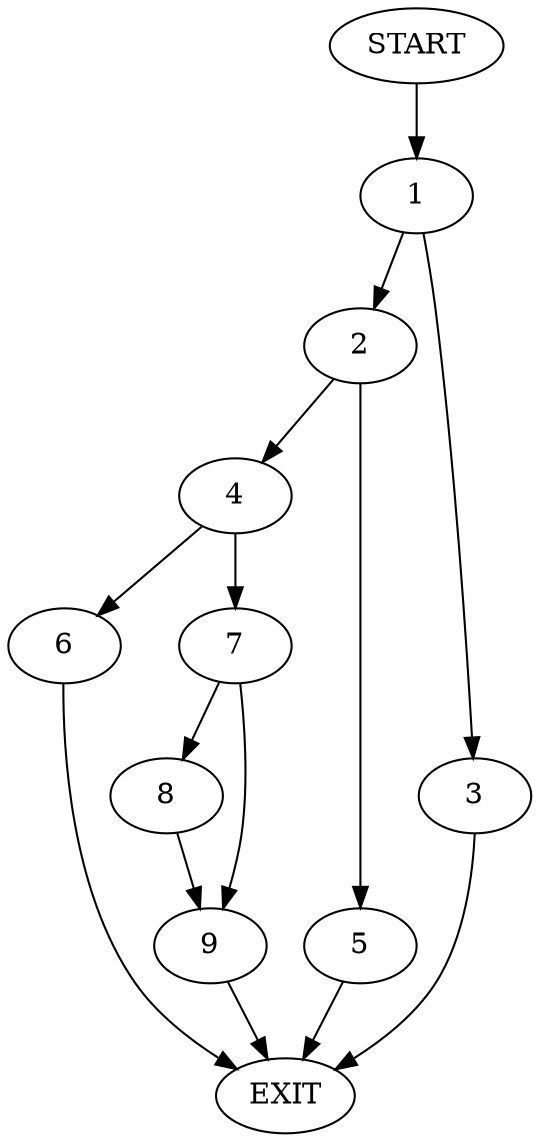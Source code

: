 digraph {
0 [label="START"]
10 [label="EXIT"]
0 -> 1
1 -> 2
1 -> 3
3 -> 10
2 -> 4
2 -> 5
5 -> 10
4 -> 6
4 -> 7
7 -> 8
7 -> 9
6 -> 10
8 -> 9
9 -> 10
}
